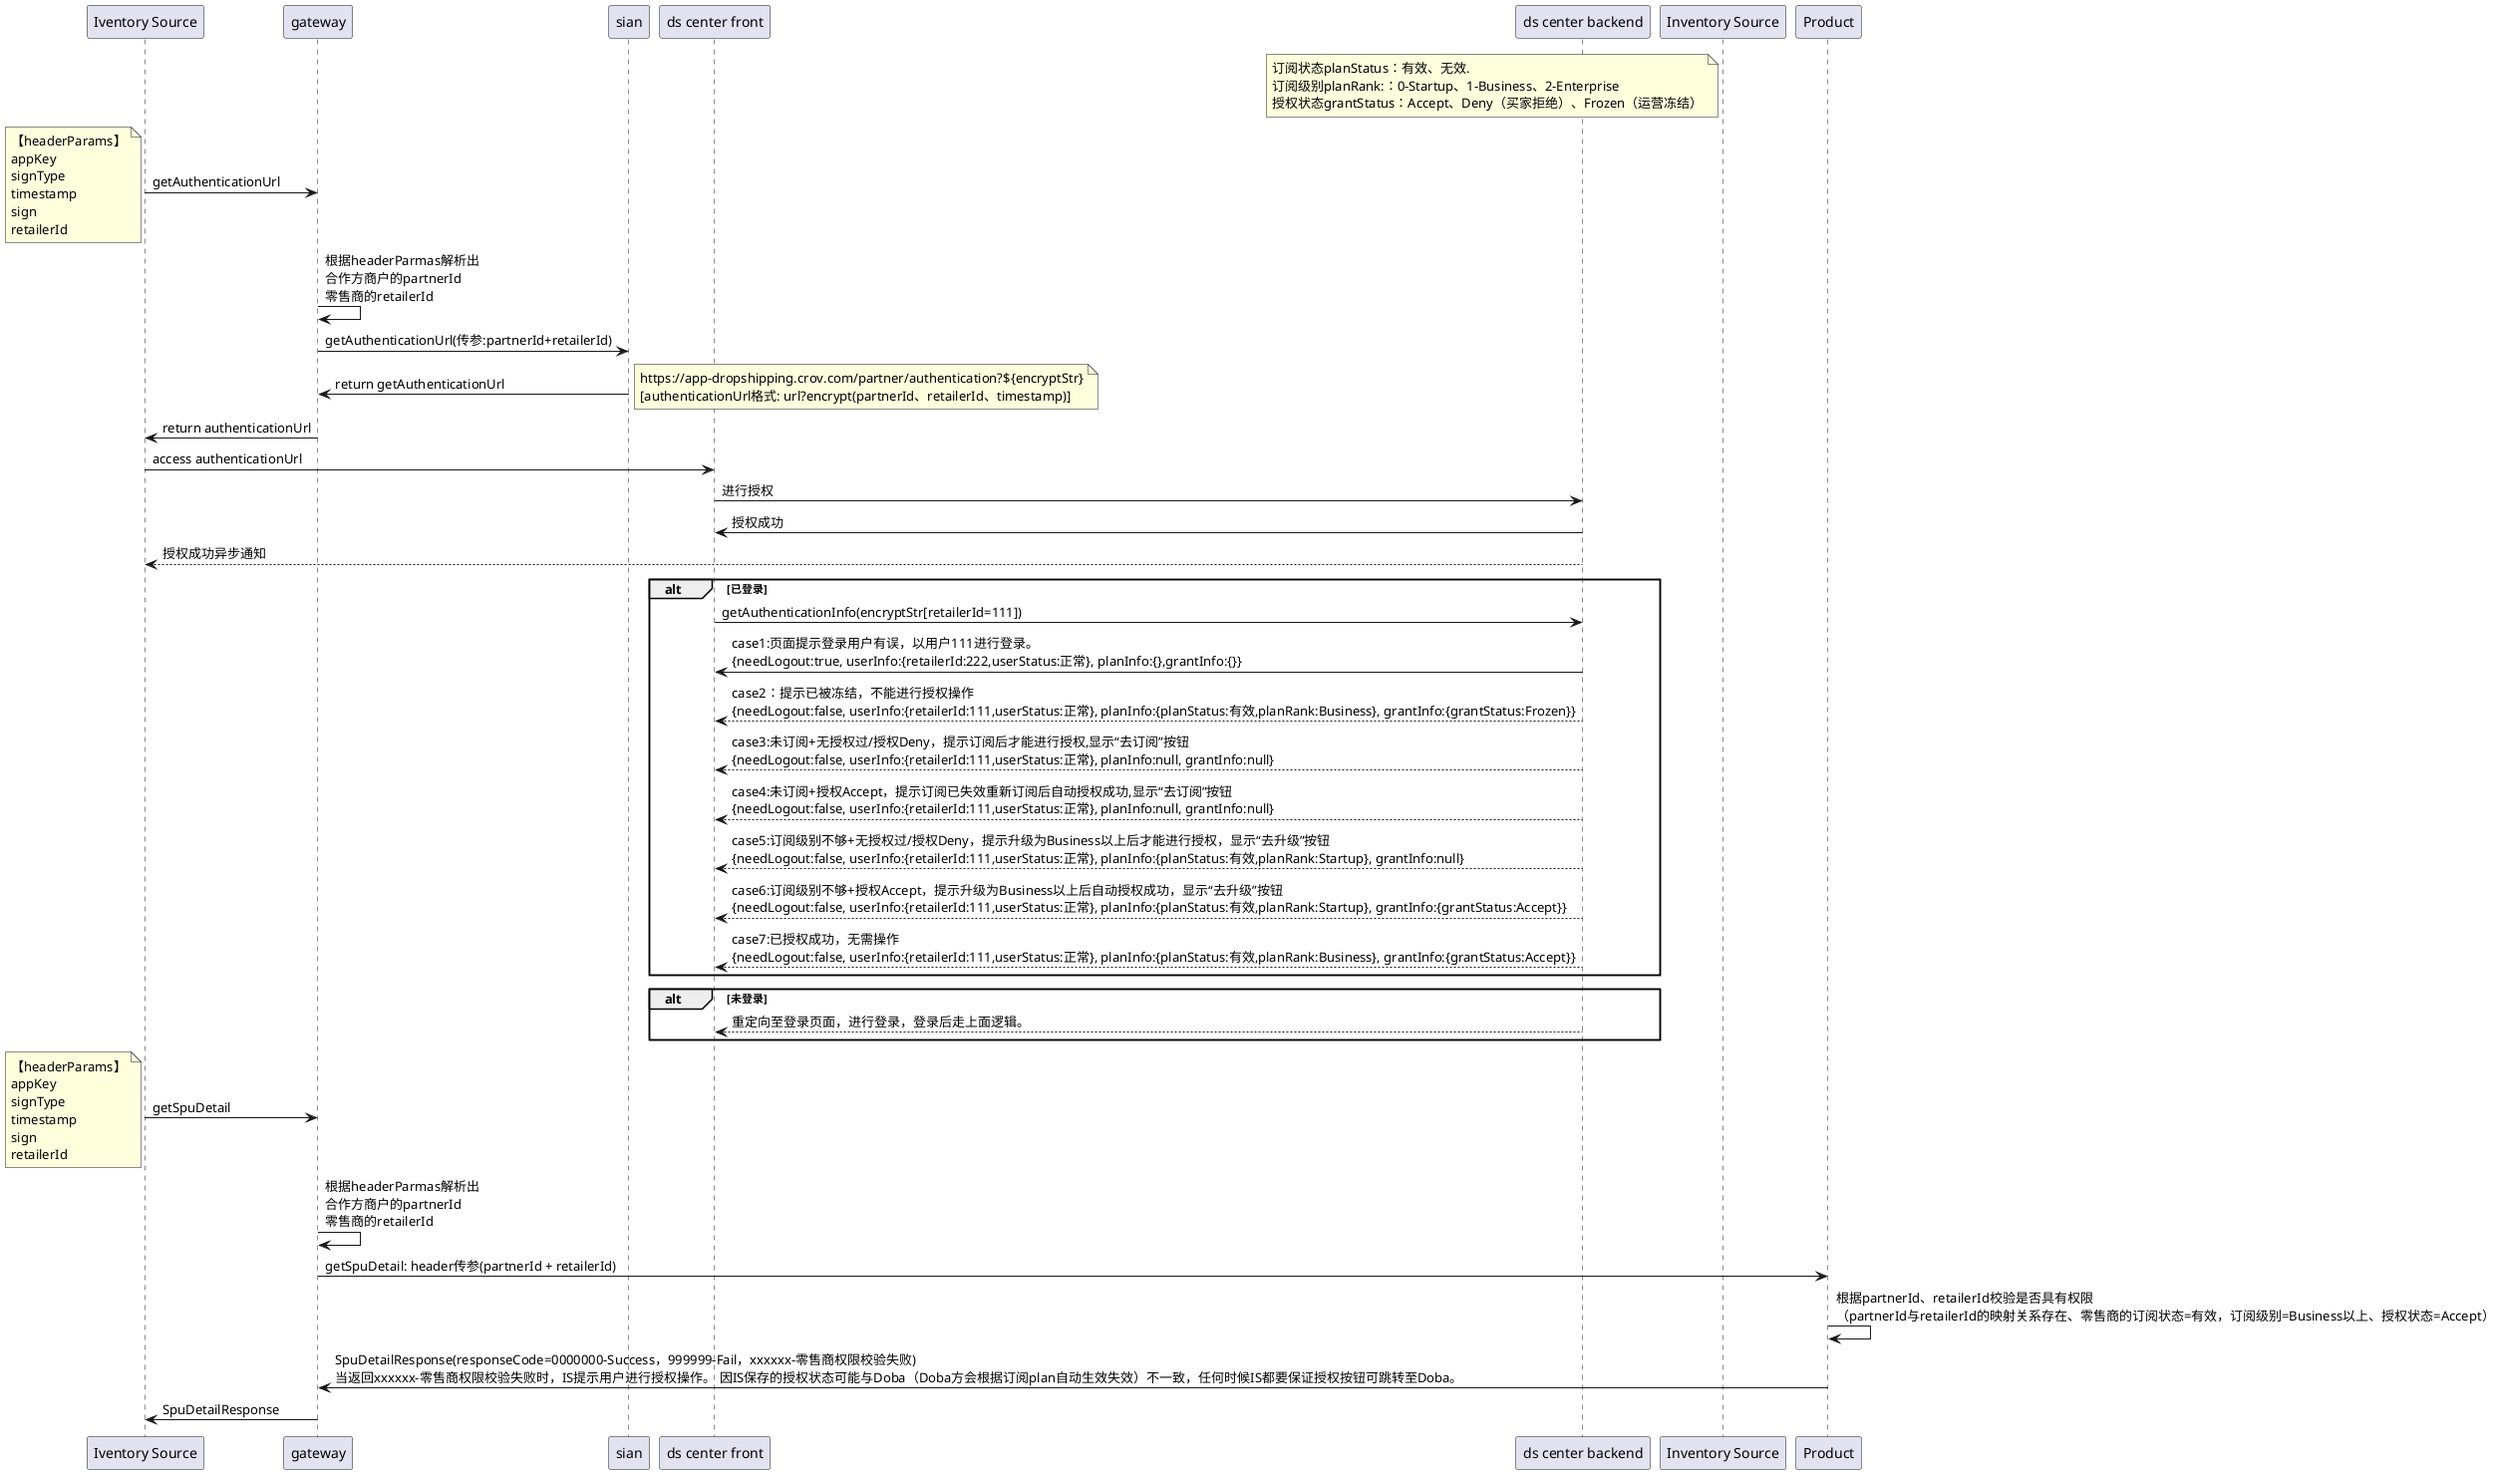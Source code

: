 @startuml
participant "Iventory Source" as IS
participant gateway
participant sian
participant "ds center front" as DS
participant "ds center backend" as DS2
note left of "Inventory Source" : 订阅状态planStatus：有效、无效. \n订阅级别planRank:：0-Startup、1-Business、2-Enterprise\n授权状态grantStatus：Accept、Deny（买家拒绝）、Frozen（运营冻结）
IS -> gateway: getAuthenticationUrl
note left:【headerParams】\nappKey\nsignType\ntimestamp\nsign\nretailerId
gateway -> gateway: 根据headerParmas解析出\n合作方商户的partnerId\n零售商的retailerId
gateway->sian: getAuthenticationUrl(传参:partnerId+retailerId)
sian->gateway: return getAuthenticationUrl
note right:https://app-dropshipping.crov.com/partner/authentication?${encryptStr}\n[authenticationUrl格式: url?encrypt(partnerId、retailerId、timestamp)]
gateway -> IS: return authenticationUrl
IS->DS: access authenticationUrl
DS->DS2: 进行授权
DS2->DS: 授权成功
DS2-->IS: 授权成功异步通知
alt 已登录
DS->DS2: getAuthenticationInfo(encryptStr[retailerId=111])
DS2->DS: case1:页面提示登录用户有误，以用户111进行登录。\n{needLogout:true, userInfo:{retailerId:222,userStatus:正常}, planInfo:{},grantInfo:{}}
DS2-->DS: case2：提示已被冻结，不能进行授权操作 \n{needLogout:false, userInfo:{retailerId:111,userStatus:正常}, planInfo:{planStatus:有效,planRank:Business}, grantInfo:{grantStatus:Frozen}}
DS2-->DS: case3:未订阅+无授权过/授权Deny，提示订阅后才能进行授权,显示“去订阅”按钮 \n{needLogout:false, userInfo:{retailerId:111,userStatus:正常}, planInfo:null, grantInfo:null}
DS2-->DS: case4:未订阅+授权Accept，提示订阅已失效重新订阅后自动授权成功,显示“去订阅”按钮 \n{needLogout:false, userInfo:{retailerId:111,userStatus:正常}, planInfo:null, grantInfo:null}
DS2-->DS: case5:订阅级别不够+无授权过/授权Deny，提示升级为Business以上后才能进行授权，显示“去升级”按钮 \n{needLogout:false, userInfo:{retailerId:111,userStatus:正常}, planInfo:{planStatus:有效,planRank:Startup}, grantInfo:null}
DS2-->DS: case6:订阅级别不够+授权Accept，提示升级为Business以上后自动授权成功，显示“去升级”按钮 \n{needLogout:false, userInfo:{retailerId:111,userStatus:正常}, planInfo:{planStatus:有效,planRank:Startup}, grantInfo:{grantStatus:Accept}}
DS2-->DS: case7:已授权成功，无需操作\n{needLogout:false, userInfo:{retailerId:111,userStatus:正常}, planInfo:{planStatus:有效,planRank:Business}, grantInfo:{grantStatus:Accept}}
end
alt 未登录
DS2-->DS:重定向至登录页面，进行登录，登录后走上面逻辑。
end

IS->gateway: getSpuDetail
note left:【headerParams】\nappKey\nsignType\ntimestamp\nsign\nretailerId
gateway -> gateway: 根据headerParmas解析出\n合作方商户的partnerId\n零售商的retailerId
gateway -> Product: getSpuDetail: header传参(partnerId + retailerId)
Product -> Product: 根据partnerId、retailerId校验是否具有权限\n（partnerId与retailerId的映射关系存在、零售商的订阅状态=有效，订阅级别=Business以上、授权状态=Accept）
Product->gateway: SpuDetailResponse(responseCode=0000000-Success，999999-Fail，xxxxxx-零售商权限校验失败)\n当返回xxxxxx-零售商权限校验失败时，IS提示用户进行授权操作。 因IS保存的授权状态可能与Doba（Doba方会根据订阅plan自动生效失效）不一致，任何时候IS都要保证授权按钮可跳转至Doba。
gateway->IS: SpuDetailResponse
@enduml

